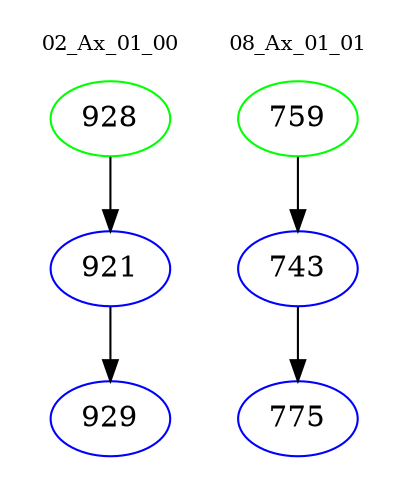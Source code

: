 digraph{
subgraph cluster_0 {
color = white
label = "02_Ax_01_00";
fontsize=10;
T0_928 [label="928", color="green"]
T0_928 -> T0_921 [color="black"]
T0_921 [label="921", color="blue"]
T0_921 -> T0_929 [color="black"]
T0_929 [label="929", color="blue"]
}
subgraph cluster_1 {
color = white
label = "08_Ax_01_01";
fontsize=10;
T1_759 [label="759", color="green"]
T1_759 -> T1_743 [color="black"]
T1_743 [label="743", color="blue"]
T1_743 -> T1_775 [color="black"]
T1_775 [label="775", color="blue"]
}
}
